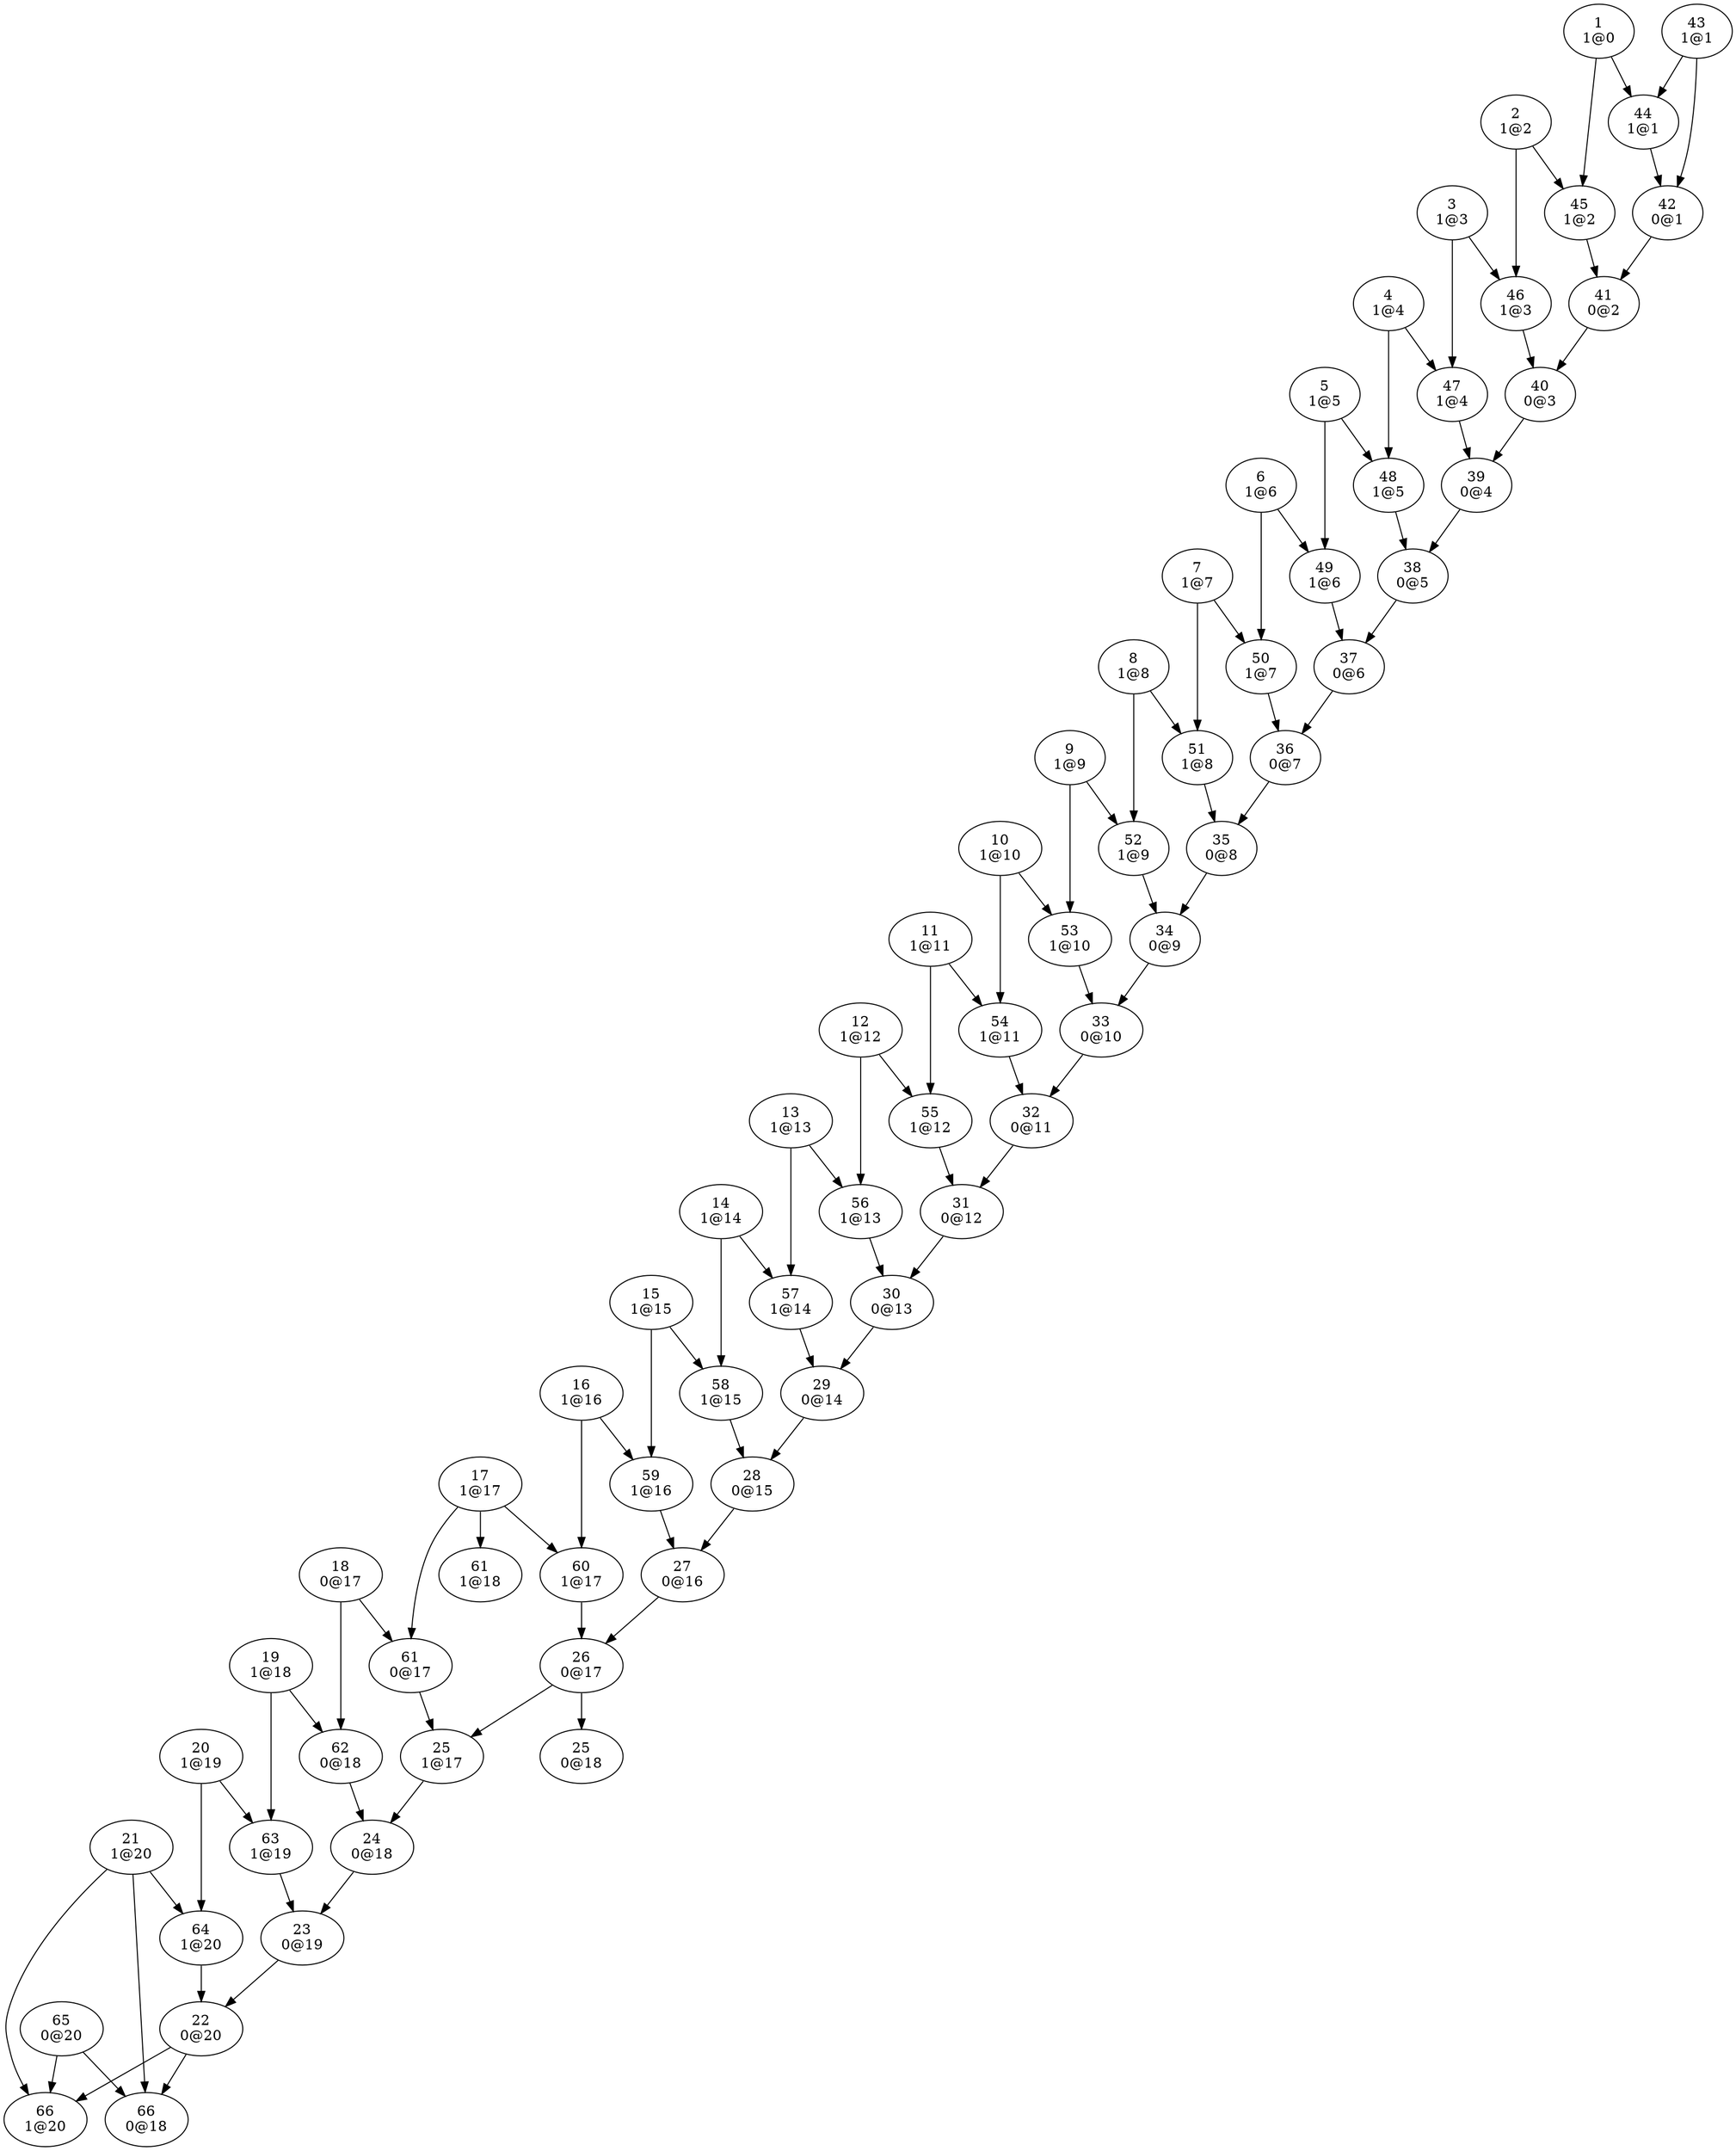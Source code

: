 digraph {
"1
1@0"->"44
1@1";
"1
1@0"->"45
1@2";
"2
1@2"->"45
1@2";
"2
1@2"->"46
1@3";
"3
1@3"->"46
1@3";
"3
1@3"->"47
1@4";
"4
1@4"->"47
1@4";
"4
1@4"->"48
1@5";
"5
1@5"->"48
1@5";
"5
1@5"->"49
1@6";
"6
1@6"->"49
1@6";
"6
1@6"->"50
1@7";
"7
1@7"->"50
1@7";
"7
1@7"->"51
1@8";
"8
1@8"->"51
1@8";
"8
1@8"->"52
1@9";
"9
1@9"->"52
1@9";
"9
1@9"->"53
1@10";
"10
1@10"->"53
1@10";
"10
1@10"->"54
1@11";
"11
1@11"->"54
1@11";
"11
1@11"->"55
1@12";
"12
1@12"->"55
1@12";
"12
1@12"->"56
1@13";
"13
1@13"->"56
1@13";
"13
1@13"->"57
1@14";
"14
1@14"->"57
1@14";
"14
1@14"->"58
1@15";
"15
1@15"->"58
1@15";
"15
1@15"->"59
1@16";
"16
1@16"->"59
1@16";
"16
1@16"->"60
1@17";
"17
1@17"->"60
1@17";
"17
1@17"->"61
0@17";
"17
1@17"->"61
1@18";
"18
0@17"->"61
0@17";
"18
0@17"->"62
0@18";
"19
1@18"->"62
0@18";
"19
1@18"->"63
1@19";
"20
1@19"->"63
1@19";
"20
1@19"->"64
1@20";
"21
1@20"->"64
1@20";
"21
1@20"->"66
0@18";
"21
1@20"->"66
1@20";
"22
0@20"->"66
0@18";
"22
0@20"->"66
1@20";
"23
0@19"->"22
0@20";
"24
0@18"->"23
0@19";
"25
1@17"->"24
0@18";
"26
0@17"->"25
0@18";
"26
0@17"->"25
1@17";
"27
0@16"->"26
0@17";
"28
0@15"->"27
0@16";
"29
0@14"->"28
0@15";
"30
0@13"->"29
0@14";
"31
0@12"->"30
0@13";
"32
0@11"->"31
0@12";
"33
0@10"->"32
0@11";
"34
0@9"->"33
0@10";
"35
0@8"->"34
0@9";
"36
0@7"->"35
0@8";
"37
0@6"->"36
0@7";
"38
0@5"->"37
0@6";
"39
0@4"->"38
0@5";
"40
0@3"->"39
0@4";
"41
0@2"->"40
0@3";
"42
0@1"->"41
0@2";
"43
1@1"->"42
0@1";
"43
1@1"->"44
1@1";
"44
1@1"->"42
0@1";
"45
1@2"->"41
0@2";
"46
1@3"->"40
0@3";
"47
1@4"->"39
0@4";
"48
1@5"->"38
0@5";
"49
1@6"->"37
0@6";
"50
1@7"->"36
0@7";
"51
1@8"->"35
0@8";
"52
1@9"->"34
0@9";
"53
1@10"->"33
0@10";
"54
1@11"->"32
0@11";
"55
1@12"->"31
0@12";
"56
1@13"->"30
0@13";
"57
1@14"->"29
0@14";
"58
1@15"->"28
0@15";
"59
1@16"->"27
0@16";
"60
1@17"->"26
0@17";
"61
0@17"->"25
1@17";
"62
0@18"->"24
0@18";
"63
1@19"->"23
0@19";
"64
1@20"->"22
0@20";
"65
0@20"->"66
0@18";
"65
0@20"->"66
1@20";
"66
0@18";
"66
1@20";
}